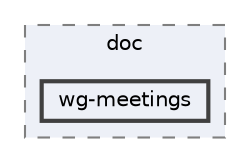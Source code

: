 digraph "pkiclassroomrescheduler/src/main/frontend/node_modules/hpack.js/node_modules/readable-stream/doc/wg-meetings"
{
 // LATEX_PDF_SIZE
  bgcolor="transparent";
  edge [fontname=Helvetica,fontsize=10,labelfontname=Helvetica,labelfontsize=10];
  node [fontname=Helvetica,fontsize=10,shape=box,height=0.2,width=0.4];
  compound=true
  subgraph clusterdir_3967826f18e77bdaf7f97447a7483c65 {
    graph [ bgcolor="#edf0f7", pencolor="grey50", label="doc", fontname=Helvetica,fontsize=10 style="filled,dashed", URL="dir_3967826f18e77bdaf7f97447a7483c65.html",tooltip=""]
  dir_171adb62e89958aba27e8826f1fd213e [label="wg-meetings", fillcolor="#edf0f7", color="grey25", style="filled,bold", URL="dir_171adb62e89958aba27e8826f1fd213e.html",tooltip=""];
  }
}
